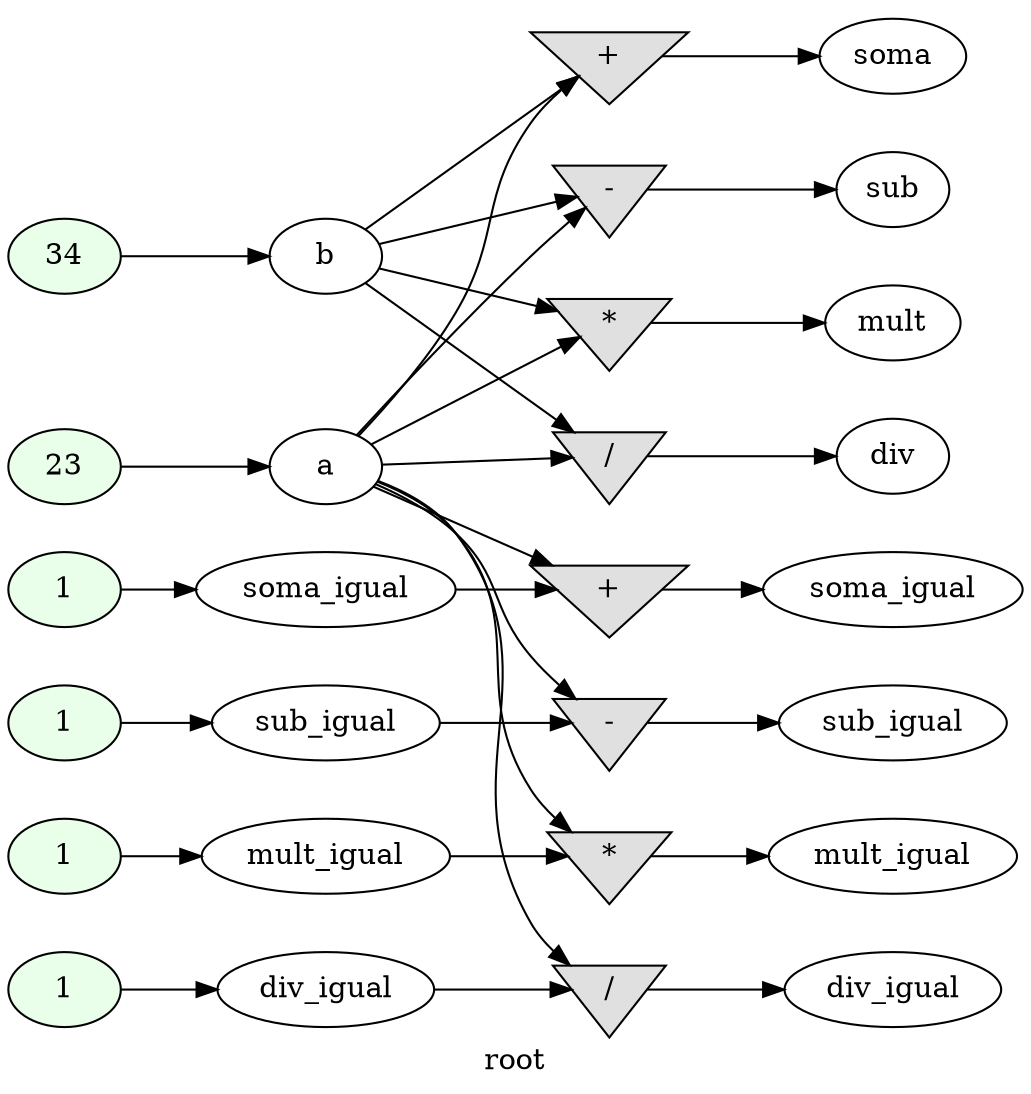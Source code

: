 digraph G
{
rankdir=LR;
label = "root";
	node_000001 [ label = "23", style=filled, fillcolor="#E9FFE9", startingline=4 ]
	node_000002 [ label = "a", startingline=4 ]
	node_000003 [ label = "34", style=filled, fillcolor="#E9FFE9", startingline=4 ]
	node_000004 [ label = "b", startingline=4 ]
	node_000005 [ label = "+", shape=invtriangle, style=filled, fillcolor="#E0E0E0", startingline=5 ]
	node_000006 [ label = "soma", startingline=5 ]
	node_000007 [ label = "-", shape=invtriangle, style=filled, fillcolor="#E0E0E0", startingline=6 ]
	node_000008 [ label = "sub", startingline=6 ]
	node_000009 [ label = "*", shape=invtriangle, style=filled, fillcolor="#E0E0E0", startingline=7 ]
	node_000010 [ label = "mult", startingline=7 ]
	node_000011 [ label = "/", shape=invtriangle, style=filled, fillcolor="#E0E0E0", startingline=8 ]
	node_000012 [ label = "div", startingline=8 ]
	node_000013 [ label = "1", style=filled, fillcolor="#E9FFE9", startingline=10 ]
	node_000014 [ label = "soma_igual", startingline=10 ]
	node_000015 [ label = "+", shape=invtriangle, style=filled, fillcolor="#E0E0E0", startingline=11 ]
	node_000016 [ label = "soma_igual", startingline=11 ]
	node_000017 [ label = "1", style=filled, fillcolor="#E9FFE9", startingline=13 ]
	node_000018 [ label = "sub_igual", startingline=13 ]
	node_000019 [ label = "-", shape=invtriangle, style=filled, fillcolor="#E0E0E0", startingline=14 ]
	node_000020 [ label = "sub_igual", startingline=14 ]
	node_000021 [ label = "1", style=filled, fillcolor="#E9FFE9", startingline=16 ]
	node_000022 [ label = "mult_igual", startingline=16 ]
	node_000023 [ label = "*", shape=invtriangle, style=filled, fillcolor="#E0E0E0", startingline=17 ]
	node_000024 [ label = "mult_igual", startingline=17 ]
	node_000025 [ label = "1", style=filled, fillcolor="#E9FFE9", startingline=19 ]
	node_000026 [ label = "div_igual", startingline=19 ]
	node_000027 [ label = "/", shape=invtriangle, style=filled, fillcolor="#E0E0E0", startingline=20 ]
	node_000028 [ label = "div_igual", startingline=20 ]
	node_000001 -> node_000002
	node_000002 -> node_000005
	node_000002 -> node_000007
	node_000002 -> node_000009
	node_000002 -> node_000011
	node_000002 -> node_000015
	node_000002 -> node_000019
	node_000002 -> node_000023
	node_000002 -> node_000027
	node_000003 -> node_000004
	node_000004 -> node_000005
	node_000004 -> node_000007
	node_000004 -> node_000009
	node_000004 -> node_000011
	node_000005 -> node_000006
	node_000007 -> node_000008
	node_000009 -> node_000010
	node_000011 -> node_000012
	node_000013 -> node_000014
	node_000014 -> node_000015
	node_000015 -> node_000016
	node_000017 -> node_000018
	node_000018 -> node_000019
	node_000019 -> node_000020
	node_000021 -> node_000022
	node_000022 -> node_000023
	node_000023 -> node_000024
	node_000025 -> node_000026
	node_000026 -> node_000027
	node_000027 -> node_000028
}

